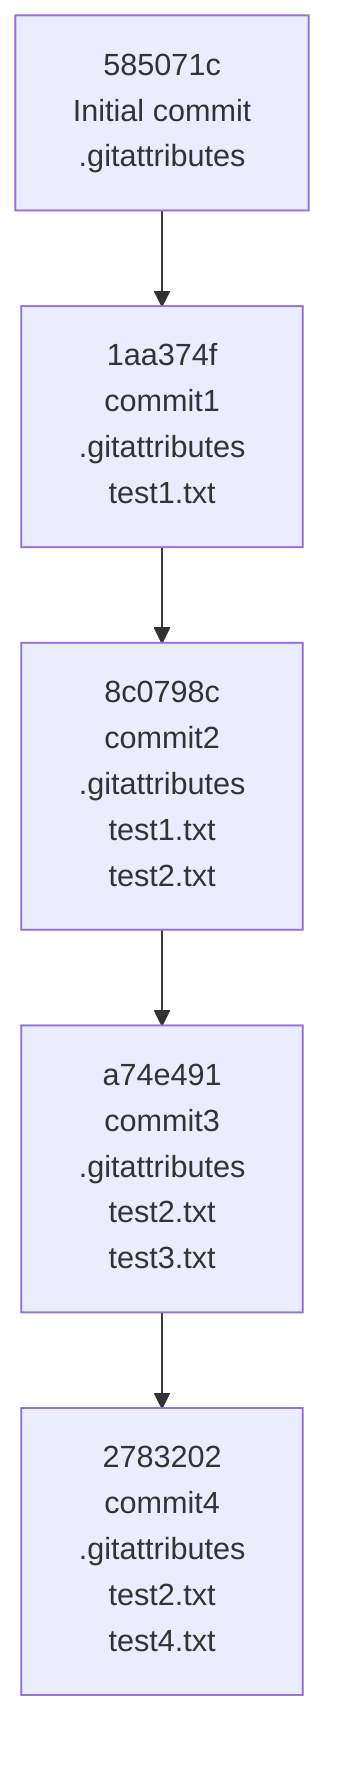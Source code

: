 graph TD;
    2783202["2783202<br>commit4<br>.gitattributes<br>test2.txt<br>test4.txt"]
    a74e491 --> 2783202
    a74e491["a74e491<br>commit3<br>.gitattributes<br>test2.txt<br>test3.txt"]
    8c0798c --> a74e491
    8c0798c["8c0798c<br>commit2<br>.gitattributes<br>test1.txt<br>test2.txt"]
    1aa374f --> 8c0798c
    1aa374f["1aa374f<br>commit1<br>.gitattributes<br>test1.txt"]
    585071c --> 1aa374f
    585071c["585071c<br>Initial commit<br>.gitattributes"]